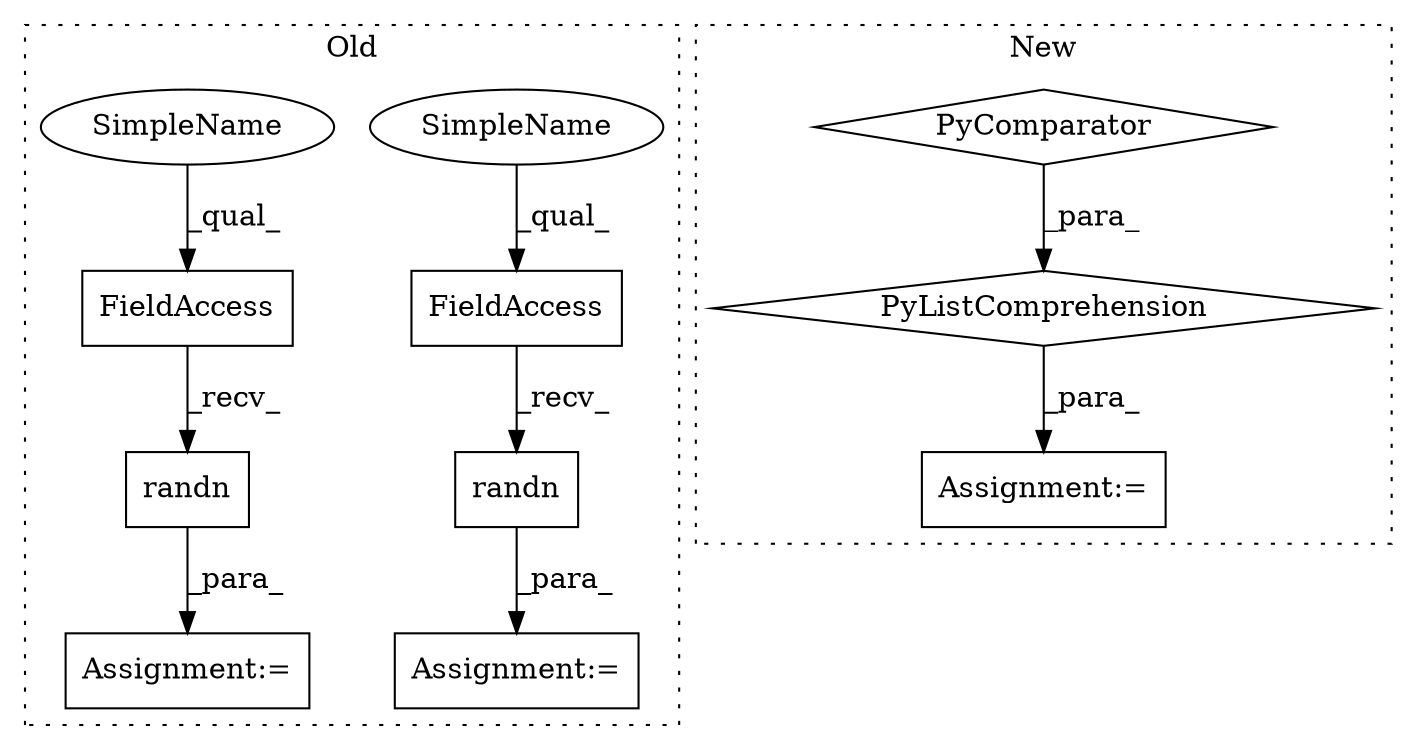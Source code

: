 digraph G {
subgraph cluster0 {
1 [label="randn" a="32" s="3460,3467" l="6,1" shape="box"];
3 [label="FieldAccess" a="22" s="3447" l="12" shape="box"];
4 [label="FieldAccess" a="22" s="2770" l="12" shape="box"];
5 [label="Assignment:=" a="7" s="3446" l="1" shape="box"];
8 [label="randn" a="32" s="2783,2790" l="6,1" shape="box"];
9 [label="Assignment:=" a="7" s="2769" l="1" shape="box"];
10 [label="SimpleName" a="42" s="2770" l="5" shape="ellipse"];
11 [label="SimpleName" a="42" s="3447" l="5" shape="ellipse"];
label = "Old";
style="dotted";
}
subgraph cluster1 {
2 [label="PyListComprehension" a="109" s="2768" l="111" shape="diamond"];
6 [label="PyComparator" a="113" s="2847" l="24" shape="diamond"];
7 [label="Assignment:=" a="7" s="2755" l="13" shape="box"];
label = "New";
style="dotted";
}
1 -> 5 [label="_para_"];
2 -> 7 [label="_para_"];
3 -> 1 [label="_recv_"];
4 -> 8 [label="_recv_"];
6 -> 2 [label="_para_"];
8 -> 9 [label="_para_"];
10 -> 4 [label="_qual_"];
11 -> 3 [label="_qual_"];
}